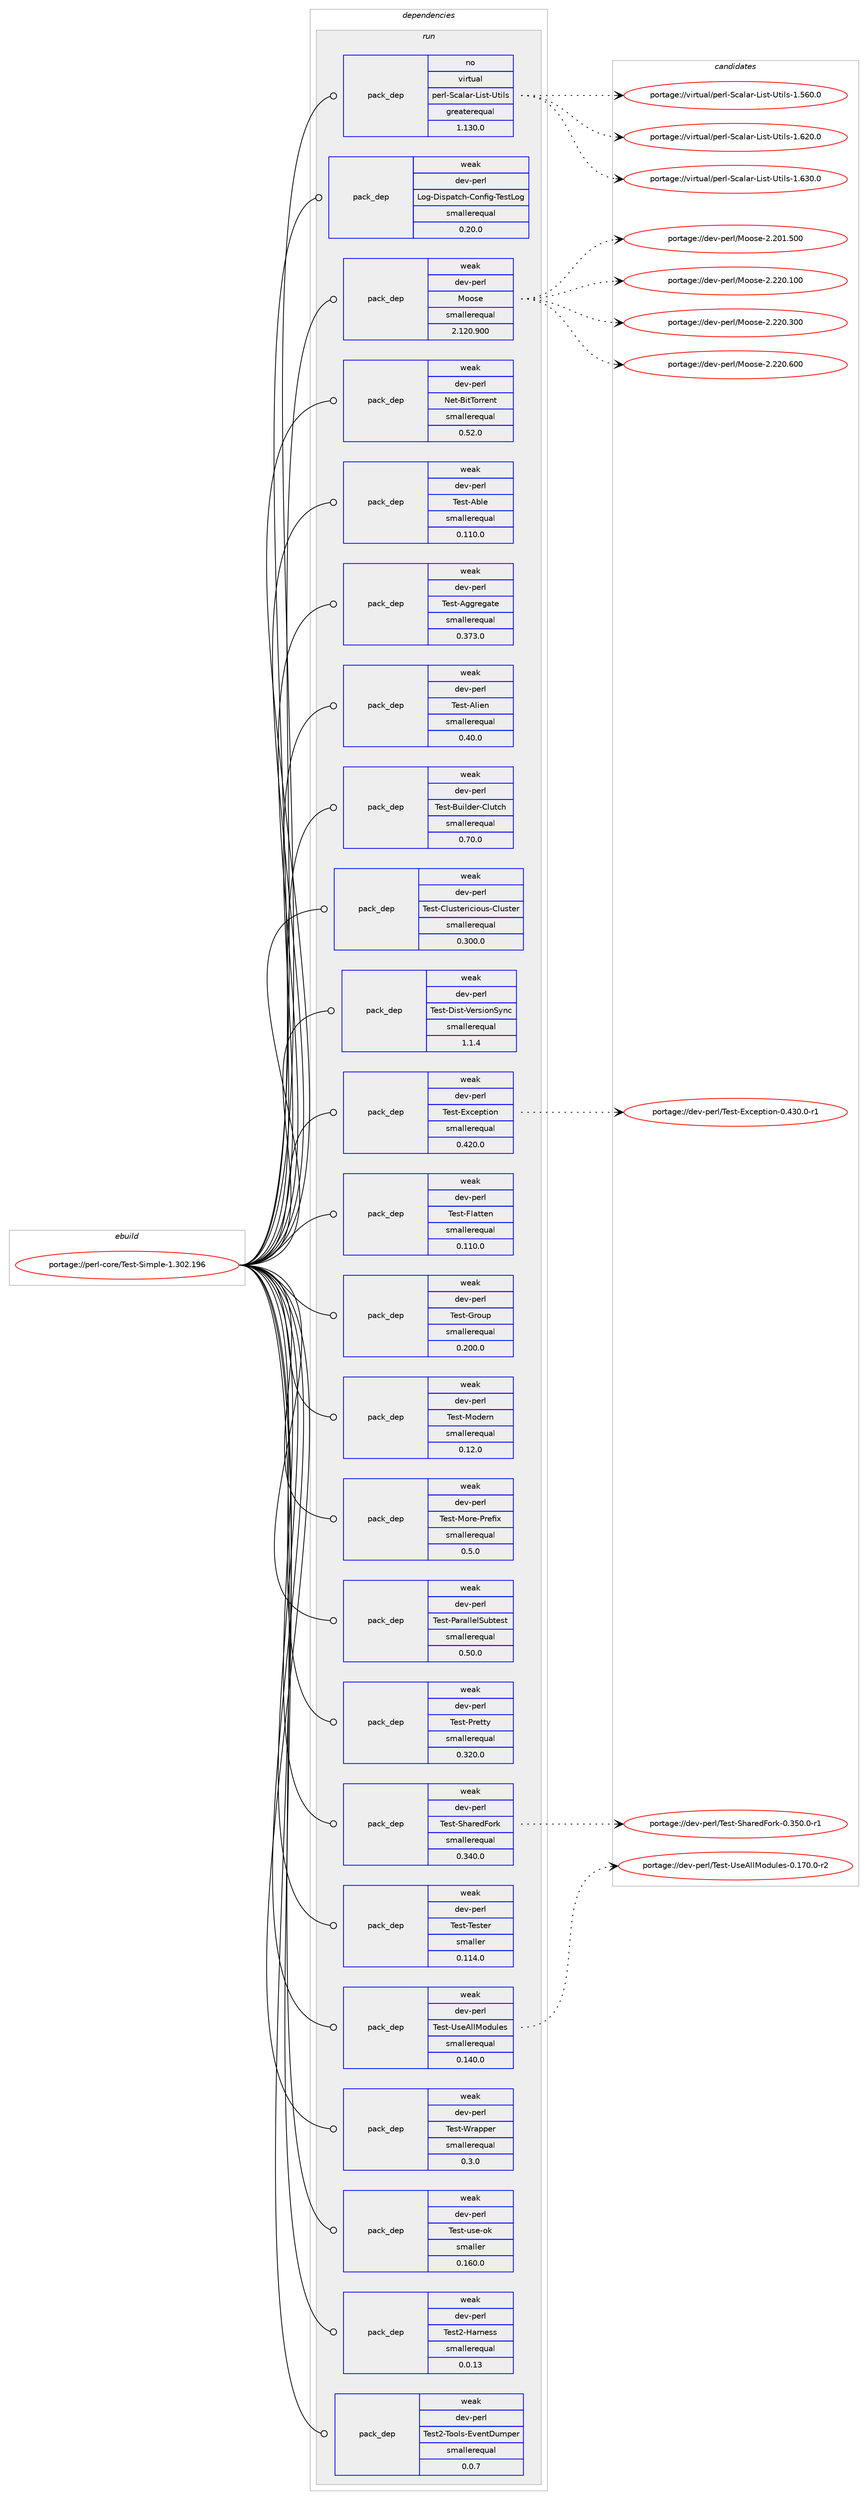digraph prolog {

# *************
# Graph options
# *************

newrank=true;
concentrate=true;
compound=true;
graph [rankdir=LR,fontname=Helvetica,fontsize=10,ranksep=1.5];#, ranksep=2.5, nodesep=0.2];
edge  [arrowhead=vee];
node  [fontname=Helvetica,fontsize=10];

# **********
# The ebuild
# **********

subgraph cluster_leftcol {
color=gray;
rank=same;
label=<<i>ebuild</i>>;
id [label="portage://perl-core/Test-Simple-1.302.196", color=red, width=4, href="../perl-core/Test-Simple-1.302.196.svg"];
}

# ****************
# The dependencies
# ****************

subgraph cluster_midcol {
color=gray;
label=<<i>dependencies</i>>;
subgraph cluster_compile {
fillcolor="#eeeeee";
style=filled;
label=<<i>compile</i>>;
# *** BEGIN UNKNOWN DEPENDENCY TYPE (TODO) ***
# id -> package_dependency(portage://perl-core/Test-Simple-1.302.196,install,no,dev-lang,perl,none,[,,],[],[])
# *** END UNKNOWN DEPENDENCY TYPE (TODO) ***

}
subgraph cluster_compileandrun {
fillcolor="#eeeeee";
style=filled;
label=<<i>compile and run</i>>;
}
subgraph cluster_run {
fillcolor="#eeeeee";
style=filled;
label=<<i>run</i>>;
# *** BEGIN UNKNOWN DEPENDENCY TYPE (TODO) ***
# id -> package_dependency(portage://perl-core/Test-Simple-1.302.196,run,no,dev-lang,perl,none,[,,],any_same_slot,[])
# *** END UNKNOWN DEPENDENCY TYPE (TODO) ***

# *** BEGIN UNKNOWN DEPENDENCY TYPE (TODO) ***
# id -> package_dependency(portage://perl-core/Test-Simple-1.302.196,run,no,virtual,perl-File-Spec,none,[,,],[],[])
# *** END UNKNOWN DEPENDENCY TYPE (TODO) ***

# *** BEGIN UNKNOWN DEPENDENCY TYPE (TODO) ***
# id -> package_dependency(portage://perl-core/Test-Simple-1.302.196,run,no,virtual,perl-File-Temp,none,[,,],[],[])
# *** END UNKNOWN DEPENDENCY TYPE (TODO) ***

subgraph pack2497 {
dependency9179 [label=<<TABLE BORDER="0" CELLBORDER="1" CELLSPACING="0" CELLPADDING="4" WIDTH="220"><TR><TD ROWSPAN="6" CELLPADDING="30">pack_dep</TD></TR><TR><TD WIDTH="110">no</TD></TR><TR><TD>virtual</TD></TR><TR><TD>perl-Scalar-List-Utils</TD></TR><TR><TD>greaterequal</TD></TR><TR><TD>1.130.0</TD></TR></TABLE>>, shape=none, color=blue];
}
id:e -> dependency9179:w [weight=20,style="solid",arrowhead="odot"];
# *** BEGIN UNKNOWN DEPENDENCY TYPE (TODO) ***
# id -> package_dependency(portage://perl-core/Test-Simple-1.302.196,run,no,virtual,perl-Storable,none,[,,],[],[])
# *** END UNKNOWN DEPENDENCY TYPE (TODO) ***

subgraph pack2498 {
dependency9180 [label=<<TABLE BORDER="0" CELLBORDER="1" CELLSPACING="0" CELLPADDING="4" WIDTH="220"><TR><TD ROWSPAN="6" CELLPADDING="30">pack_dep</TD></TR><TR><TD WIDTH="110">weak</TD></TR><TR><TD>dev-perl</TD></TR><TR><TD>Log-Dispatch-Config-TestLog</TD></TR><TR><TD>smallerequal</TD></TR><TR><TD>0.20.0</TD></TR></TABLE>>, shape=none, color=blue];
}
id:e -> dependency9180:w [weight=20,style="solid",arrowhead="odot"];
subgraph pack2499 {
dependency9181 [label=<<TABLE BORDER="0" CELLBORDER="1" CELLSPACING="0" CELLPADDING="4" WIDTH="220"><TR><TD ROWSPAN="6" CELLPADDING="30">pack_dep</TD></TR><TR><TD WIDTH="110">weak</TD></TR><TR><TD>dev-perl</TD></TR><TR><TD>Moose</TD></TR><TR><TD>smallerequal</TD></TR><TR><TD>2.120.900</TD></TR></TABLE>>, shape=none, color=blue];
}
id:e -> dependency9181:w [weight=20,style="solid",arrowhead="odot"];
subgraph pack2500 {
dependency9182 [label=<<TABLE BORDER="0" CELLBORDER="1" CELLSPACING="0" CELLPADDING="4" WIDTH="220"><TR><TD ROWSPAN="6" CELLPADDING="30">pack_dep</TD></TR><TR><TD WIDTH="110">weak</TD></TR><TR><TD>dev-perl</TD></TR><TR><TD>Net-BitTorrent</TD></TR><TR><TD>smallerequal</TD></TR><TR><TD>0.52.0</TD></TR></TABLE>>, shape=none, color=blue];
}
id:e -> dependency9182:w [weight=20,style="solid",arrowhead="odot"];
subgraph pack2501 {
dependency9183 [label=<<TABLE BORDER="0" CELLBORDER="1" CELLSPACING="0" CELLPADDING="4" WIDTH="220"><TR><TD ROWSPAN="6" CELLPADDING="30">pack_dep</TD></TR><TR><TD WIDTH="110">weak</TD></TR><TR><TD>dev-perl</TD></TR><TR><TD>Test-Able</TD></TR><TR><TD>smallerequal</TD></TR><TR><TD>0.110.0</TD></TR></TABLE>>, shape=none, color=blue];
}
id:e -> dependency9183:w [weight=20,style="solid",arrowhead="odot"];
subgraph pack2502 {
dependency9184 [label=<<TABLE BORDER="0" CELLBORDER="1" CELLSPACING="0" CELLPADDING="4" WIDTH="220"><TR><TD ROWSPAN="6" CELLPADDING="30">pack_dep</TD></TR><TR><TD WIDTH="110">weak</TD></TR><TR><TD>dev-perl</TD></TR><TR><TD>Test-Aggregate</TD></TR><TR><TD>smallerequal</TD></TR><TR><TD>0.373.0</TD></TR></TABLE>>, shape=none, color=blue];
}
id:e -> dependency9184:w [weight=20,style="solid",arrowhead="odot"];
subgraph pack2503 {
dependency9185 [label=<<TABLE BORDER="0" CELLBORDER="1" CELLSPACING="0" CELLPADDING="4" WIDTH="220"><TR><TD ROWSPAN="6" CELLPADDING="30">pack_dep</TD></TR><TR><TD WIDTH="110">weak</TD></TR><TR><TD>dev-perl</TD></TR><TR><TD>Test-Alien</TD></TR><TR><TD>smallerequal</TD></TR><TR><TD>0.40.0</TD></TR></TABLE>>, shape=none, color=blue];
}
id:e -> dependency9185:w [weight=20,style="solid",arrowhead="odot"];
subgraph pack2504 {
dependency9186 [label=<<TABLE BORDER="0" CELLBORDER="1" CELLSPACING="0" CELLPADDING="4" WIDTH="220"><TR><TD ROWSPAN="6" CELLPADDING="30">pack_dep</TD></TR><TR><TD WIDTH="110">weak</TD></TR><TR><TD>dev-perl</TD></TR><TR><TD>Test-Builder-Clutch</TD></TR><TR><TD>smallerequal</TD></TR><TR><TD>0.70.0</TD></TR></TABLE>>, shape=none, color=blue];
}
id:e -> dependency9186:w [weight=20,style="solid",arrowhead="odot"];
subgraph pack2505 {
dependency9187 [label=<<TABLE BORDER="0" CELLBORDER="1" CELLSPACING="0" CELLPADDING="4" WIDTH="220"><TR><TD ROWSPAN="6" CELLPADDING="30">pack_dep</TD></TR><TR><TD WIDTH="110">weak</TD></TR><TR><TD>dev-perl</TD></TR><TR><TD>Test-Clustericious-Cluster</TD></TR><TR><TD>smallerequal</TD></TR><TR><TD>0.300.0</TD></TR></TABLE>>, shape=none, color=blue];
}
id:e -> dependency9187:w [weight=20,style="solid",arrowhead="odot"];
subgraph pack2506 {
dependency9188 [label=<<TABLE BORDER="0" CELLBORDER="1" CELLSPACING="0" CELLPADDING="4" WIDTH="220"><TR><TD ROWSPAN="6" CELLPADDING="30">pack_dep</TD></TR><TR><TD WIDTH="110">weak</TD></TR><TR><TD>dev-perl</TD></TR><TR><TD>Test-Dist-VersionSync</TD></TR><TR><TD>smallerequal</TD></TR><TR><TD>1.1.4</TD></TR></TABLE>>, shape=none, color=blue];
}
id:e -> dependency9188:w [weight=20,style="solid",arrowhead="odot"];
subgraph pack2507 {
dependency9189 [label=<<TABLE BORDER="0" CELLBORDER="1" CELLSPACING="0" CELLPADDING="4" WIDTH="220"><TR><TD ROWSPAN="6" CELLPADDING="30">pack_dep</TD></TR><TR><TD WIDTH="110">weak</TD></TR><TR><TD>dev-perl</TD></TR><TR><TD>Test-Exception</TD></TR><TR><TD>smallerequal</TD></TR><TR><TD>0.420.0</TD></TR></TABLE>>, shape=none, color=blue];
}
id:e -> dependency9189:w [weight=20,style="solid",arrowhead="odot"];
subgraph pack2508 {
dependency9190 [label=<<TABLE BORDER="0" CELLBORDER="1" CELLSPACING="0" CELLPADDING="4" WIDTH="220"><TR><TD ROWSPAN="6" CELLPADDING="30">pack_dep</TD></TR><TR><TD WIDTH="110">weak</TD></TR><TR><TD>dev-perl</TD></TR><TR><TD>Test-Flatten</TD></TR><TR><TD>smallerequal</TD></TR><TR><TD>0.110.0</TD></TR></TABLE>>, shape=none, color=blue];
}
id:e -> dependency9190:w [weight=20,style="solid",arrowhead="odot"];
subgraph pack2509 {
dependency9191 [label=<<TABLE BORDER="0" CELLBORDER="1" CELLSPACING="0" CELLPADDING="4" WIDTH="220"><TR><TD ROWSPAN="6" CELLPADDING="30">pack_dep</TD></TR><TR><TD WIDTH="110">weak</TD></TR><TR><TD>dev-perl</TD></TR><TR><TD>Test-Group</TD></TR><TR><TD>smallerequal</TD></TR><TR><TD>0.200.0</TD></TR></TABLE>>, shape=none, color=blue];
}
id:e -> dependency9191:w [weight=20,style="solid",arrowhead="odot"];
subgraph pack2510 {
dependency9192 [label=<<TABLE BORDER="0" CELLBORDER="1" CELLSPACING="0" CELLPADDING="4" WIDTH="220"><TR><TD ROWSPAN="6" CELLPADDING="30">pack_dep</TD></TR><TR><TD WIDTH="110">weak</TD></TR><TR><TD>dev-perl</TD></TR><TR><TD>Test-Modern</TD></TR><TR><TD>smallerequal</TD></TR><TR><TD>0.12.0</TD></TR></TABLE>>, shape=none, color=blue];
}
id:e -> dependency9192:w [weight=20,style="solid",arrowhead="odot"];
subgraph pack2511 {
dependency9193 [label=<<TABLE BORDER="0" CELLBORDER="1" CELLSPACING="0" CELLPADDING="4" WIDTH="220"><TR><TD ROWSPAN="6" CELLPADDING="30">pack_dep</TD></TR><TR><TD WIDTH="110">weak</TD></TR><TR><TD>dev-perl</TD></TR><TR><TD>Test-More-Prefix</TD></TR><TR><TD>smallerequal</TD></TR><TR><TD>0.5.0</TD></TR></TABLE>>, shape=none, color=blue];
}
id:e -> dependency9193:w [weight=20,style="solid",arrowhead="odot"];
subgraph pack2512 {
dependency9194 [label=<<TABLE BORDER="0" CELLBORDER="1" CELLSPACING="0" CELLPADDING="4" WIDTH="220"><TR><TD ROWSPAN="6" CELLPADDING="30">pack_dep</TD></TR><TR><TD WIDTH="110">weak</TD></TR><TR><TD>dev-perl</TD></TR><TR><TD>Test-ParallelSubtest</TD></TR><TR><TD>smallerequal</TD></TR><TR><TD>0.50.0</TD></TR></TABLE>>, shape=none, color=blue];
}
id:e -> dependency9194:w [weight=20,style="solid",arrowhead="odot"];
subgraph pack2513 {
dependency9195 [label=<<TABLE BORDER="0" CELLBORDER="1" CELLSPACING="0" CELLPADDING="4" WIDTH="220"><TR><TD ROWSPAN="6" CELLPADDING="30">pack_dep</TD></TR><TR><TD WIDTH="110">weak</TD></TR><TR><TD>dev-perl</TD></TR><TR><TD>Test-Pretty</TD></TR><TR><TD>smallerequal</TD></TR><TR><TD>0.320.0</TD></TR></TABLE>>, shape=none, color=blue];
}
id:e -> dependency9195:w [weight=20,style="solid",arrowhead="odot"];
subgraph pack2514 {
dependency9196 [label=<<TABLE BORDER="0" CELLBORDER="1" CELLSPACING="0" CELLPADDING="4" WIDTH="220"><TR><TD ROWSPAN="6" CELLPADDING="30">pack_dep</TD></TR><TR><TD WIDTH="110">weak</TD></TR><TR><TD>dev-perl</TD></TR><TR><TD>Test-SharedFork</TD></TR><TR><TD>smallerequal</TD></TR><TR><TD>0.340.0</TD></TR></TABLE>>, shape=none, color=blue];
}
id:e -> dependency9196:w [weight=20,style="solid",arrowhead="odot"];
subgraph pack2515 {
dependency9197 [label=<<TABLE BORDER="0" CELLBORDER="1" CELLSPACING="0" CELLPADDING="4" WIDTH="220"><TR><TD ROWSPAN="6" CELLPADDING="30">pack_dep</TD></TR><TR><TD WIDTH="110">weak</TD></TR><TR><TD>dev-perl</TD></TR><TR><TD>Test-Tester</TD></TR><TR><TD>smaller</TD></TR><TR><TD>0.114.0</TD></TR></TABLE>>, shape=none, color=blue];
}
id:e -> dependency9197:w [weight=20,style="solid",arrowhead="odot"];
subgraph pack2516 {
dependency9198 [label=<<TABLE BORDER="0" CELLBORDER="1" CELLSPACING="0" CELLPADDING="4" WIDTH="220"><TR><TD ROWSPAN="6" CELLPADDING="30">pack_dep</TD></TR><TR><TD WIDTH="110">weak</TD></TR><TR><TD>dev-perl</TD></TR><TR><TD>Test-UseAllModules</TD></TR><TR><TD>smallerequal</TD></TR><TR><TD>0.140.0</TD></TR></TABLE>>, shape=none, color=blue];
}
id:e -> dependency9198:w [weight=20,style="solid",arrowhead="odot"];
subgraph pack2517 {
dependency9199 [label=<<TABLE BORDER="0" CELLBORDER="1" CELLSPACING="0" CELLPADDING="4" WIDTH="220"><TR><TD ROWSPAN="6" CELLPADDING="30">pack_dep</TD></TR><TR><TD WIDTH="110">weak</TD></TR><TR><TD>dev-perl</TD></TR><TR><TD>Test-Wrapper</TD></TR><TR><TD>smallerequal</TD></TR><TR><TD>0.3.0</TD></TR></TABLE>>, shape=none, color=blue];
}
id:e -> dependency9199:w [weight=20,style="solid",arrowhead="odot"];
subgraph pack2518 {
dependency9200 [label=<<TABLE BORDER="0" CELLBORDER="1" CELLSPACING="0" CELLPADDING="4" WIDTH="220"><TR><TD ROWSPAN="6" CELLPADDING="30">pack_dep</TD></TR><TR><TD WIDTH="110">weak</TD></TR><TR><TD>dev-perl</TD></TR><TR><TD>Test-use-ok</TD></TR><TR><TD>smaller</TD></TR><TR><TD>0.160.0</TD></TR></TABLE>>, shape=none, color=blue];
}
id:e -> dependency9200:w [weight=20,style="solid",arrowhead="odot"];
subgraph pack2519 {
dependency9201 [label=<<TABLE BORDER="0" CELLBORDER="1" CELLSPACING="0" CELLPADDING="4" WIDTH="220"><TR><TD ROWSPAN="6" CELLPADDING="30">pack_dep</TD></TR><TR><TD WIDTH="110">weak</TD></TR><TR><TD>dev-perl</TD></TR><TR><TD>Test2-Harness</TD></TR><TR><TD>smallerequal</TD></TR><TR><TD>0.0.13</TD></TR></TABLE>>, shape=none, color=blue];
}
id:e -> dependency9201:w [weight=20,style="solid",arrowhead="odot"];
subgraph pack2520 {
dependency9202 [label=<<TABLE BORDER="0" CELLBORDER="1" CELLSPACING="0" CELLPADDING="4" WIDTH="220"><TR><TD ROWSPAN="6" CELLPADDING="30">pack_dep</TD></TR><TR><TD WIDTH="110">weak</TD></TR><TR><TD>dev-perl</TD></TR><TR><TD>Test2-Tools-EventDumper</TD></TR><TR><TD>smallerequal</TD></TR><TR><TD>0.0.7</TD></TR></TABLE>>, shape=none, color=blue];
}
id:e -> dependency9202:w [weight=20,style="solid",arrowhead="odot"];
}
}

# **************
# The candidates
# **************

subgraph cluster_choices {
rank=same;
color=gray;
label=<<i>candidates</i>>;

subgraph choice2497 {
color=black;
nodesep=1;
choice11810511411611797108471121011141084583999710897114457610511511645851161051081154549465354484648 [label="portage://virtual/perl-Scalar-List-Utils-1.560.0", color=red, width=4,href="../virtual/perl-Scalar-List-Utils-1.560.0.svg"];
choice11810511411611797108471121011141084583999710897114457610511511645851161051081154549465450484648 [label="portage://virtual/perl-Scalar-List-Utils-1.620.0", color=red, width=4,href="../virtual/perl-Scalar-List-Utils-1.620.0.svg"];
choice11810511411611797108471121011141084583999710897114457610511511645851161051081154549465451484648 [label="portage://virtual/perl-Scalar-List-Utils-1.630.0", color=red, width=4,href="../virtual/perl-Scalar-List-Utils-1.630.0.svg"];
dependency9179:e -> choice11810511411611797108471121011141084583999710897114457610511511645851161051081154549465354484648:w [style=dotted,weight="100"];
dependency9179:e -> choice11810511411611797108471121011141084583999710897114457610511511645851161051081154549465450484648:w [style=dotted,weight="100"];
dependency9179:e -> choice11810511411611797108471121011141084583999710897114457610511511645851161051081154549465451484648:w [style=dotted,weight="100"];
}
subgraph choice2498 {
color=black;
nodesep=1;
}
subgraph choice2499 {
color=black;
nodesep=1;
choice10010111845112101114108477711111111510145504650484946534848 [label="portage://dev-perl/Moose-2.201.500", color=red, width=4,href="../dev-perl/Moose-2.201.500.svg"];
choice10010111845112101114108477711111111510145504650504846494848 [label="portage://dev-perl/Moose-2.220.100", color=red, width=4,href="../dev-perl/Moose-2.220.100.svg"];
choice10010111845112101114108477711111111510145504650504846514848 [label="portage://dev-perl/Moose-2.220.300", color=red, width=4,href="../dev-perl/Moose-2.220.300.svg"];
choice10010111845112101114108477711111111510145504650504846544848 [label="portage://dev-perl/Moose-2.220.600", color=red, width=4,href="../dev-perl/Moose-2.220.600.svg"];
dependency9181:e -> choice10010111845112101114108477711111111510145504650484946534848:w [style=dotted,weight="100"];
dependency9181:e -> choice10010111845112101114108477711111111510145504650504846494848:w [style=dotted,weight="100"];
dependency9181:e -> choice10010111845112101114108477711111111510145504650504846514848:w [style=dotted,weight="100"];
dependency9181:e -> choice10010111845112101114108477711111111510145504650504846544848:w [style=dotted,weight="100"];
}
subgraph choice2500 {
color=black;
nodesep=1;
}
subgraph choice2501 {
color=black;
nodesep=1;
}
subgraph choice2502 {
color=black;
nodesep=1;
}
subgraph choice2503 {
color=black;
nodesep=1;
}
subgraph choice2504 {
color=black;
nodesep=1;
}
subgraph choice2505 {
color=black;
nodesep=1;
}
subgraph choice2506 {
color=black;
nodesep=1;
}
subgraph choice2507 {
color=black;
nodesep=1;
choice10010111845112101114108478410111511645691209910111211610511111045484652514846484511449 [label="portage://dev-perl/Test-Exception-0.430.0-r1", color=red, width=4,href="../dev-perl/Test-Exception-0.430.0-r1.svg"];
dependency9189:e -> choice10010111845112101114108478410111511645691209910111211610511111045484652514846484511449:w [style=dotted,weight="100"];
}
subgraph choice2508 {
color=black;
nodesep=1;
}
subgraph choice2509 {
color=black;
nodesep=1;
}
subgraph choice2510 {
color=black;
nodesep=1;
}
subgraph choice2511 {
color=black;
nodesep=1;
}
subgraph choice2512 {
color=black;
nodesep=1;
}
subgraph choice2513 {
color=black;
nodesep=1;
}
subgraph choice2514 {
color=black;
nodesep=1;
choice1001011184511210111410847841011151164583104971141011007011111410745484651534846484511449 [label="portage://dev-perl/Test-SharedFork-0.350.0-r1", color=red, width=4,href="../dev-perl/Test-SharedFork-0.350.0-r1.svg"];
dependency9196:e -> choice1001011184511210111410847841011151164583104971141011007011111410745484651534846484511449:w [style=dotted,weight="100"];
}
subgraph choice2515 {
color=black;
nodesep=1;
}
subgraph choice2516 {
color=black;
nodesep=1;
choice1001011184511210111410847841011151164585115101651081087711110011710810111545484649554846484511450 [label="portage://dev-perl/Test-UseAllModules-0.170.0-r2", color=red, width=4,href="../dev-perl/Test-UseAllModules-0.170.0-r2.svg"];
dependency9198:e -> choice1001011184511210111410847841011151164585115101651081087711110011710810111545484649554846484511450:w [style=dotted,weight="100"];
}
subgraph choice2517 {
color=black;
nodesep=1;
}
subgraph choice2518 {
color=black;
nodesep=1;
}
subgraph choice2519 {
color=black;
nodesep=1;
}
subgraph choice2520 {
color=black;
nodesep=1;
}
}

}
